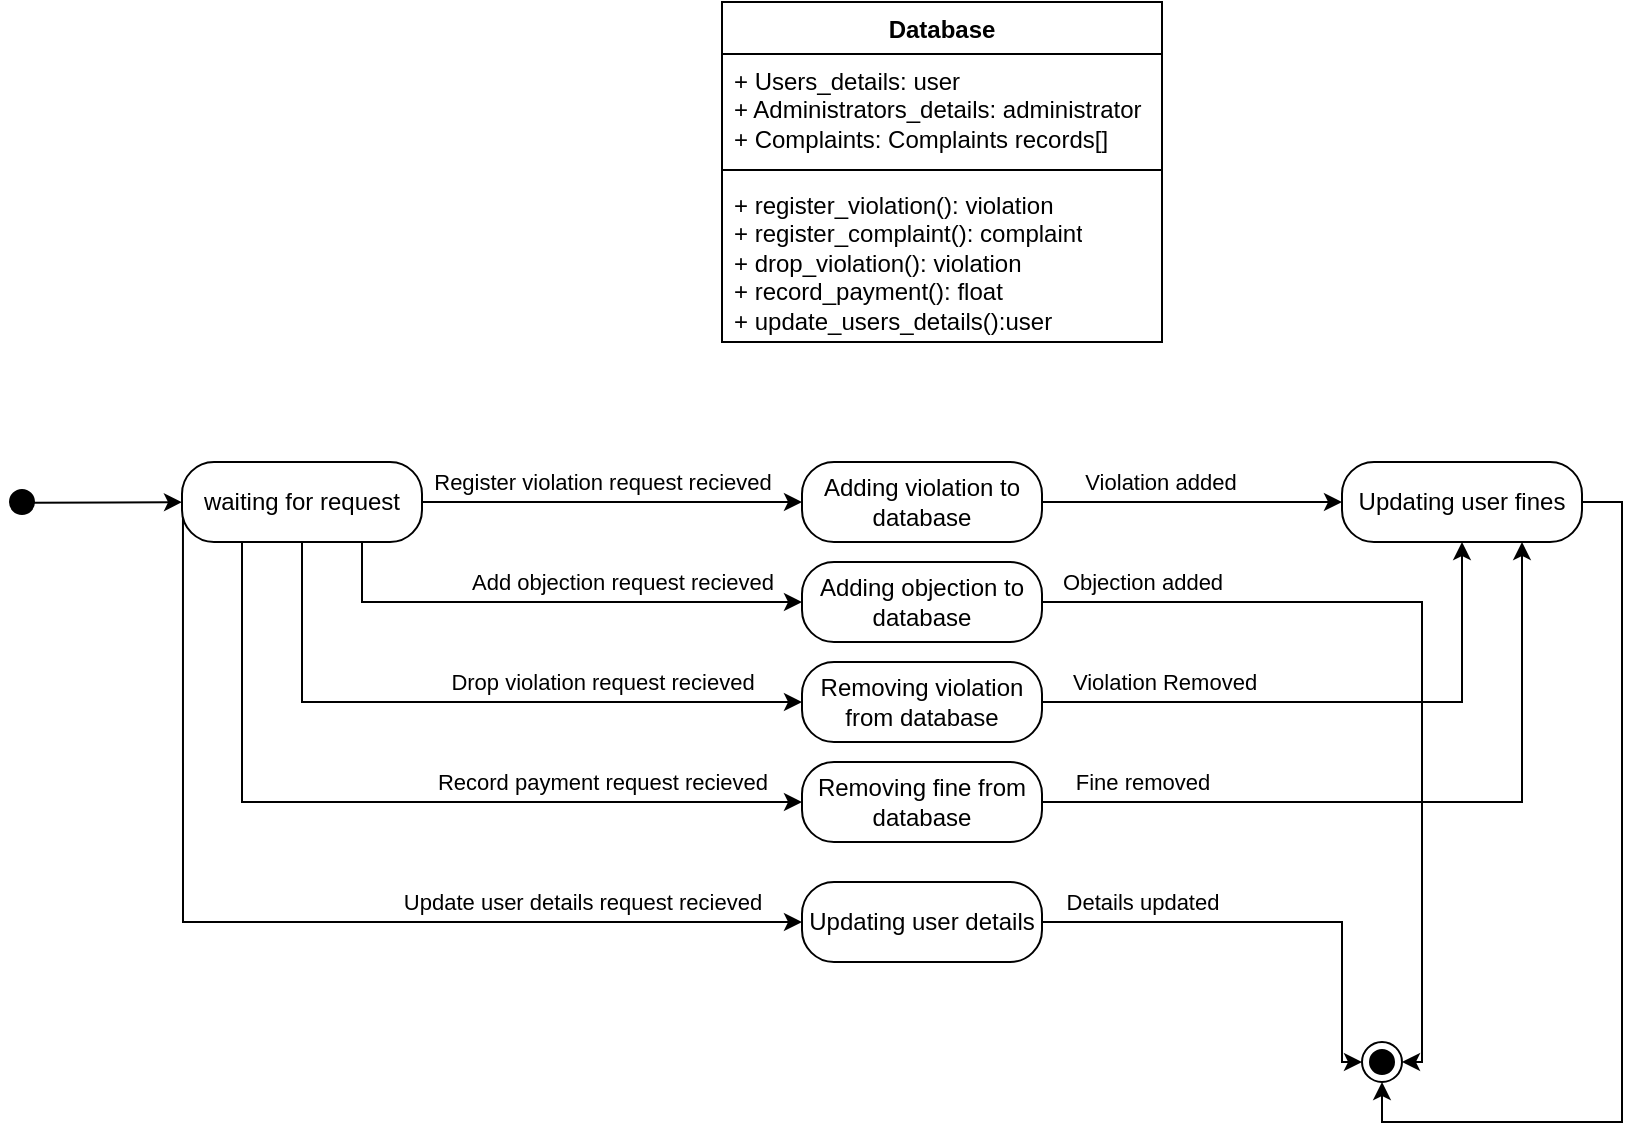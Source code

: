<mxfile version="21.0.10" type="github" pages="3">
  <diagram name="Database" id="58cdce13-f638-feb5-8d6f-7d28b1aa9fa0">
    <mxGraphModel dx="1034" dy="430" grid="1" gridSize="10" guides="1" tooltips="1" connect="1" arrows="1" fold="1" page="1" pageScale="1" pageWidth="1100" pageHeight="850" background="none" math="0" shadow="0">
      <root>
        <mxCell id="0" />
        <mxCell id="1" parent="0" />
        <mxCell id="hBzS5xw4znn8jBmpEb6I-6" style="edgeStyle=orthogonalEdgeStyle;rounded=0;orthogonalLoop=1;jettySize=auto;html=1;exitX=0.717;exitY=0.517;exitDx=0;exitDy=0;exitPerimeter=0;" edge="1" parent="1" source="hBzS5xw4znn8jBmpEb6I-4">
          <mxGeometry relative="1" as="geometry">
            <mxPoint x="200" y="320.08" as="targetPoint" />
          </mxGeometry>
        </mxCell>
        <mxCell id="hBzS5xw4znn8jBmpEb6I-4" value="" style="ellipse;html=1;shape=startState;fillColor=#000000;strokeColor=#000000;" vertex="1" parent="1">
          <mxGeometry x="110" y="310" width="20" height="20" as="geometry" />
        </mxCell>
        <mxCell id="-rD7ycaeeEP-xwN7GD-K-1" value="Database" style="swimlane;fontStyle=1;align=center;verticalAlign=top;childLayout=stackLayout;horizontal=1;startSize=26;horizontalStack=0;resizeParent=1;resizeParentMax=0;resizeLast=0;collapsible=1;marginBottom=0;whiteSpace=wrap;html=1;" vertex="1" parent="1">
          <mxGeometry x="470" y="70" width="220" height="170" as="geometry" />
        </mxCell>
        <mxCell id="-rD7ycaeeEP-xwN7GD-K-2" value="+ Users_details: user&lt;br style=&quot;border-color: var(--border-color);&quot;&gt;+ Administrators_details: administrator&lt;br style=&quot;border-color: var(--border-color);&quot;&gt;+ Complaints: Complaints records[]&amp;nbsp;" style="text;strokeColor=none;fillColor=none;align=left;verticalAlign=top;spacingLeft=4;spacingRight=4;overflow=hidden;rotatable=0;points=[[0,0.5],[1,0.5]];portConstraint=eastwest;whiteSpace=wrap;html=1;" vertex="1" parent="-rD7ycaeeEP-xwN7GD-K-1">
          <mxGeometry y="26" width="220" height="54" as="geometry" />
        </mxCell>
        <mxCell id="-rD7ycaeeEP-xwN7GD-K-3" value="" style="line;strokeWidth=1;fillColor=none;align=left;verticalAlign=middle;spacingTop=-1;spacingLeft=3;spacingRight=3;rotatable=0;labelPosition=right;points=[];portConstraint=eastwest;strokeColor=inherit;" vertex="1" parent="-rD7ycaeeEP-xwN7GD-K-1">
          <mxGeometry y="80" width="220" height="8" as="geometry" />
        </mxCell>
        <mxCell id="-rD7ycaeeEP-xwN7GD-K-4" value="+ register_violation(): violation&lt;br style=&quot;border-color: var(--border-color);&quot;&gt;+ register_complaint(): complaint&lt;br style=&quot;border-color: var(--border-color);&quot;&gt;+ drop_violation(): violation&lt;br style=&quot;border-color: var(--border-color);&quot;&gt;+ record_payment(): float&lt;br style=&quot;border-color: var(--border-color);&quot;&gt;+ update_users_details():user&amp;nbsp;" style="text;strokeColor=none;fillColor=none;align=left;verticalAlign=top;spacingLeft=4;spacingRight=4;overflow=hidden;rotatable=0;points=[[0,0.5],[1,0.5]];portConstraint=eastwest;whiteSpace=wrap;html=1;" vertex="1" parent="-rD7ycaeeEP-xwN7GD-K-1">
          <mxGeometry y="88" width="220" height="82" as="geometry" />
        </mxCell>
        <mxCell id="-rD7ycaeeEP-xwN7GD-K-7" style="edgeStyle=orthogonalEdgeStyle;rounded=0;orthogonalLoop=1;jettySize=auto;html=1;exitX=1;exitY=0.5;exitDx=0;exitDy=0;entryX=0;entryY=0.5;entryDx=0;entryDy=0;" edge="1" parent="1" source="-rD7ycaeeEP-xwN7GD-K-5" target="-rD7ycaeeEP-xwN7GD-K-8">
          <mxGeometry relative="1" as="geometry">
            <mxPoint x="440" y="320" as="targetPoint" />
          </mxGeometry>
        </mxCell>
        <mxCell id="-rD7ycaeeEP-xwN7GD-K-9" value="Register violation request recieved" style="edgeLabel;html=1;align=center;verticalAlign=middle;resizable=0;points=[];" vertex="1" connectable="0" parent="-rD7ycaeeEP-xwN7GD-K-7">
          <mxGeometry x="-0.293" relative="1" as="geometry">
            <mxPoint x="23" y="-10" as="offset" />
          </mxGeometry>
        </mxCell>
        <mxCell id="-rD7ycaeeEP-xwN7GD-K-12" style="edgeStyle=orthogonalEdgeStyle;rounded=0;orthogonalLoop=1;jettySize=auto;html=1;exitX=0.75;exitY=1;exitDx=0;exitDy=0;" edge="1" parent="1" source="-rD7ycaeeEP-xwN7GD-K-5">
          <mxGeometry relative="1" as="geometry">
            <mxPoint x="510" y="370" as="targetPoint" />
            <Array as="points">
              <mxPoint x="290" y="370" />
              <mxPoint x="500" y="370" />
            </Array>
          </mxGeometry>
        </mxCell>
        <mxCell id="-rD7ycaeeEP-xwN7GD-K-14" value="Add objection request recieved" style="edgeLabel;html=1;align=center;verticalAlign=middle;resizable=0;points=[];" vertex="1" connectable="0" parent="-rD7ycaeeEP-xwN7GD-K-12">
          <mxGeometry x="-0.24" y="2" relative="1" as="geometry">
            <mxPoint x="65" y="-8" as="offset" />
          </mxGeometry>
        </mxCell>
        <mxCell id="-rD7ycaeeEP-xwN7GD-K-19" style="edgeStyle=orthogonalEdgeStyle;rounded=0;orthogonalLoop=1;jettySize=auto;html=1;exitX=0.5;exitY=1;exitDx=0;exitDy=0;entryX=0;entryY=0.5;entryDx=0;entryDy=0;" edge="1" parent="1" source="-rD7ycaeeEP-xwN7GD-K-5" target="-rD7ycaeeEP-xwN7GD-K-20">
          <mxGeometry relative="1" as="geometry">
            <mxPoint x="510" y="410" as="targetPoint" />
            <Array as="points">
              <mxPoint x="260" y="420" />
            </Array>
          </mxGeometry>
        </mxCell>
        <mxCell id="-rD7ycaeeEP-xwN7GD-K-21" value="Drop violation request recieved" style="edgeLabel;html=1;align=center;verticalAlign=middle;resizable=0;points=[];" vertex="1" connectable="0" parent="-rD7ycaeeEP-xwN7GD-K-19">
          <mxGeometry x="-0.049" y="2" relative="1" as="geometry">
            <mxPoint x="73" y="-8" as="offset" />
          </mxGeometry>
        </mxCell>
        <mxCell id="-rD7ycaeeEP-xwN7GD-K-22" style="edgeStyle=orthogonalEdgeStyle;rounded=0;orthogonalLoop=1;jettySize=auto;html=1;exitX=0.25;exitY=1;exitDx=0;exitDy=0;" edge="1" parent="1" source="-rD7ycaeeEP-xwN7GD-K-5">
          <mxGeometry relative="1" as="geometry">
            <mxPoint x="510" y="470" as="targetPoint" />
            <Array as="points">
              <mxPoint x="230" y="470" />
              <mxPoint x="510" y="470" />
            </Array>
          </mxGeometry>
        </mxCell>
        <mxCell id="-rD7ycaeeEP-xwN7GD-K-24" value="Record payment request recieved" style="edgeLabel;html=1;align=center;verticalAlign=middle;resizable=0;points=[];" vertex="1" connectable="0" parent="-rD7ycaeeEP-xwN7GD-K-22">
          <mxGeometry x="0.102" relative="1" as="geometry">
            <mxPoint x="84" y="-10" as="offset" />
          </mxGeometry>
        </mxCell>
        <mxCell id="-rD7ycaeeEP-xwN7GD-K-32" style="edgeStyle=orthogonalEdgeStyle;rounded=0;orthogonalLoop=1;jettySize=auto;html=1;exitX=0.004;exitY=0.7;exitDx=0;exitDy=0;exitPerimeter=0;" edge="1" parent="1" source="-rD7ycaeeEP-xwN7GD-K-5">
          <mxGeometry relative="1" as="geometry">
            <mxPoint x="510" y="530" as="targetPoint" />
            <Array as="points">
              <mxPoint x="200" y="530" />
            </Array>
          </mxGeometry>
        </mxCell>
        <mxCell id="-rD7ycaeeEP-xwN7GD-K-34" value="Update user details request recieved" style="edgeLabel;html=1;align=center;verticalAlign=middle;resizable=0;points=[];" vertex="1" connectable="0" parent="-rD7ycaeeEP-xwN7GD-K-32">
          <mxGeometry x="0.703" y="1" relative="1" as="geometry">
            <mxPoint x="-34" y="-9" as="offset" />
          </mxGeometry>
        </mxCell>
        <mxCell id="-rD7ycaeeEP-xwN7GD-K-5" value="waiting for request" style="rounded=1;whiteSpace=wrap;html=1;arcSize=40;fontColor=#000000;fillColor=#FFFFFF;strokeColor=#000000;" vertex="1" parent="1">
          <mxGeometry x="200" y="300" width="120" height="40" as="geometry" />
        </mxCell>
        <mxCell id="-rD7ycaeeEP-xwN7GD-K-10" style="edgeStyle=orthogonalEdgeStyle;rounded=0;orthogonalLoop=1;jettySize=auto;html=1;exitX=1;exitY=0.5;exitDx=0;exitDy=0;entryX=0;entryY=0.5;entryDx=0;entryDy=0;" edge="1" parent="1" source="-rD7ycaeeEP-xwN7GD-K-8" target="-rD7ycaeeEP-xwN7GD-K-11">
          <mxGeometry relative="1" as="geometry">
            <mxPoint x="720" y="320" as="targetPoint" />
          </mxGeometry>
        </mxCell>
        <mxCell id="-rD7ycaeeEP-xwN7GD-K-27" value="Violation added" style="edgeLabel;html=1;align=center;verticalAlign=middle;resizable=0;points=[];" vertex="1" connectable="0" parent="-rD7ycaeeEP-xwN7GD-K-10">
          <mxGeometry x="-0.378" y="-1" relative="1" as="geometry">
            <mxPoint x="12" y="-11" as="offset" />
          </mxGeometry>
        </mxCell>
        <mxCell id="-rD7ycaeeEP-xwN7GD-K-8" value="Adding violation to database" style="rounded=1;whiteSpace=wrap;html=1;arcSize=40;fontColor=#000000;fillColor=#FFFFFF;strokeColor=#000000;" vertex="1" parent="1">
          <mxGeometry x="510" y="300" width="120" height="40" as="geometry" />
        </mxCell>
        <mxCell id="-rD7ycaeeEP-xwN7GD-K-38" style="edgeStyle=orthogonalEdgeStyle;rounded=0;orthogonalLoop=1;jettySize=auto;html=1;exitX=1;exitY=0.5;exitDx=0;exitDy=0;entryX=0.5;entryY=1;entryDx=0;entryDy=0;" edge="1" parent="1" source="-rD7ycaeeEP-xwN7GD-K-11" target="-rD7ycaeeEP-xwN7GD-K-37">
          <mxGeometry relative="1" as="geometry" />
        </mxCell>
        <mxCell id="-rD7ycaeeEP-xwN7GD-K-11" value="Updating user fines" style="rounded=1;whiteSpace=wrap;html=1;arcSize=40;fontColor=#000000;fillColor=#FFFFFF;strokeColor=#000000;" vertex="1" parent="1">
          <mxGeometry x="780" y="300" width="120" height="40" as="geometry" />
        </mxCell>
        <mxCell id="-rD7ycaeeEP-xwN7GD-K-28" style="edgeStyle=orthogonalEdgeStyle;rounded=0;orthogonalLoop=1;jettySize=auto;html=1;exitX=1;exitY=0.5;exitDx=0;exitDy=0;entryX=1;entryY=0.5;entryDx=0;entryDy=0;" edge="1" parent="1" source="-rD7ycaeeEP-xwN7GD-K-13" target="-rD7ycaeeEP-xwN7GD-K-37">
          <mxGeometry relative="1" as="geometry">
            <mxPoint x="820" y="600" as="targetPoint" />
            <Array as="points">
              <mxPoint x="820" y="370" />
              <mxPoint x="820" y="600" />
            </Array>
          </mxGeometry>
        </mxCell>
        <mxCell id="-rD7ycaeeEP-xwN7GD-K-30" value="Objection added" style="edgeLabel;html=1;align=center;verticalAlign=middle;resizable=0;points=[];" vertex="1" connectable="0" parent="-rD7ycaeeEP-xwN7GD-K-28">
          <mxGeometry x="-0.307" y="-2" relative="1" as="geometry">
            <mxPoint x="-99" y="-12" as="offset" />
          </mxGeometry>
        </mxCell>
        <mxCell id="-rD7ycaeeEP-xwN7GD-K-13" value="Adding objection to database" style="rounded=1;whiteSpace=wrap;html=1;arcSize=40;fontColor=#000000;fillColor=#FFFFFF;strokeColor=#000000;" vertex="1" parent="1">
          <mxGeometry x="510" y="350" width="120" height="40" as="geometry" />
        </mxCell>
        <mxCell id="-rD7ycaeeEP-xwN7GD-K-29" style="edgeStyle=orthogonalEdgeStyle;rounded=0;orthogonalLoop=1;jettySize=auto;html=1;exitX=1;exitY=0.5;exitDx=0;exitDy=0;entryX=0.5;entryY=1;entryDx=0;entryDy=0;" edge="1" parent="1" source="-rD7ycaeeEP-xwN7GD-K-20" target="-rD7ycaeeEP-xwN7GD-K-11">
          <mxGeometry relative="1" as="geometry">
            <mxPoint x="730" y="420" as="targetPoint" />
          </mxGeometry>
        </mxCell>
        <mxCell id="-rD7ycaeeEP-xwN7GD-K-31" value="Violation Removed" style="edgeLabel;html=1;align=center;verticalAlign=middle;resizable=0;points=[];" vertex="1" connectable="0" parent="-rD7ycaeeEP-xwN7GD-K-29">
          <mxGeometry x="0.231" relative="1" as="geometry">
            <mxPoint x="-118" y="-10" as="offset" />
          </mxGeometry>
        </mxCell>
        <mxCell id="-rD7ycaeeEP-xwN7GD-K-20" value="Removing violation from database" style="rounded=1;whiteSpace=wrap;html=1;arcSize=40;fontColor=#000000;fillColor=#FFFFFF;strokeColor=#000000;" vertex="1" parent="1">
          <mxGeometry x="510" y="400" width="120" height="40" as="geometry" />
        </mxCell>
        <mxCell id="-rD7ycaeeEP-xwN7GD-K-25" style="edgeStyle=orthogonalEdgeStyle;rounded=0;orthogonalLoop=1;jettySize=auto;html=1;exitX=1;exitY=0.5;exitDx=0;exitDy=0;entryX=0.75;entryY=1;entryDx=0;entryDy=0;" edge="1" parent="1" source="-rD7ycaeeEP-xwN7GD-K-23" target="-rD7ycaeeEP-xwN7GD-K-11">
          <mxGeometry relative="1" as="geometry">
            <mxPoint x="800" y="570" as="targetPoint" />
          </mxGeometry>
        </mxCell>
        <mxCell id="-rD7ycaeeEP-xwN7GD-K-26" value="Fine removed" style="edgeLabel;html=1;align=center;verticalAlign=middle;resizable=0;points=[];" vertex="1" connectable="0" parent="-rD7ycaeeEP-xwN7GD-K-25">
          <mxGeometry x="0.237" relative="1" as="geometry">
            <mxPoint x="-179" y="-10" as="offset" />
          </mxGeometry>
        </mxCell>
        <mxCell id="-rD7ycaeeEP-xwN7GD-K-23" value="Removing fine from database" style="rounded=1;whiteSpace=wrap;html=1;arcSize=40;fontColor=#000000;fillColor=#FFFFFF;strokeColor=#000000;" vertex="1" parent="1">
          <mxGeometry x="510" y="450" width="120" height="40" as="geometry" />
        </mxCell>
        <mxCell id="-rD7ycaeeEP-xwN7GD-K-35" style="edgeStyle=orthogonalEdgeStyle;rounded=0;orthogonalLoop=1;jettySize=auto;html=1;exitX=1;exitY=0.5;exitDx=0;exitDy=0;entryX=0;entryY=0.5;entryDx=0;entryDy=0;" edge="1" parent="1" source="-rD7ycaeeEP-xwN7GD-K-33" target="-rD7ycaeeEP-xwN7GD-K-37">
          <mxGeometry relative="1" as="geometry">
            <mxPoint x="780" y="600" as="targetPoint" />
            <Array as="points">
              <mxPoint x="780" y="530" />
              <mxPoint x="780" y="600" />
            </Array>
          </mxGeometry>
        </mxCell>
        <mxCell id="-rD7ycaeeEP-xwN7GD-K-36" value="Details updated" style="edgeLabel;html=1;align=center;verticalAlign=middle;resizable=0;points=[];" vertex="1" connectable="0" parent="-rD7ycaeeEP-xwN7GD-K-35">
          <mxGeometry x="0.297" y="-2" relative="1" as="geometry">
            <mxPoint x="-99" y="-12" as="offset" />
          </mxGeometry>
        </mxCell>
        <mxCell id="-rD7ycaeeEP-xwN7GD-K-33" value="Updating user details" style="rounded=1;whiteSpace=wrap;html=1;arcSize=40;fontColor=#000000;fillColor=#FFFFFF;strokeColor=#000000;" vertex="1" parent="1">
          <mxGeometry x="510" y="510" width="120" height="40" as="geometry" />
        </mxCell>
        <mxCell id="-rD7ycaeeEP-xwN7GD-K-37" value="" style="ellipse;html=1;shape=endState;fillColor=#000000;strokeColor=#000000;" vertex="1" parent="1">
          <mxGeometry x="790" y="590" width="20" height="20" as="geometry" />
        </mxCell>
      </root>
    </mxGraphModel>
  </diagram>
  <diagram id="33EfKeoURlt6Jojzd4TG" name="Page-2">
    <mxGraphModel dx="1273" dy="3250" grid="1" gridSize="10" guides="1" tooltips="1" connect="1" arrows="1" fold="1" page="1" pageScale="1" pageWidth="850" pageHeight="1100" math="0" shadow="0">
      <root>
        <mxCell id="0" />
        <mxCell id="1" parent="0" />
        <mxCell id="RgVwGF4J4oKTM9GrhmJr-1" value="System Management Unit (SMU)" style="swimlane;whiteSpace=wrap;html=1;" vertex="1" parent="1">
          <mxGeometry x="670" y="-160" width="240" height="170" as="geometry" />
        </mxCell>
        <mxCell id="RgVwGF4J4oKTM9GrhmJr-2" value="Tempo_violations_record&lt;br&gt;Tempo_complaints_record" style="rounded=0;whiteSpace=wrap;html=1;align=left;" vertex="1" parent="RgVwGF4J4oKTM9GrhmJr-1">
          <mxGeometry y="20" width="240" height="30" as="geometry" />
        </mxCell>
        <mxCell id="RgVwGF4J4oKTM9GrhmJr-3" value="register_violation_to_database()&lt;br&gt;drop_violation_from_database()&lt;br&gt;send_complaint_to_administration()&lt;br&gt;get_complaint_status()&lt;br&gt;initialize_drone()&lt;br&gt;run_ML_model()&lt;br&gt;send_images_to_ML_model()" style="rounded=0;whiteSpace=wrap;html=1;align=left;" vertex="1" parent="RgVwGF4J4oKTM9GrhmJr-1">
          <mxGeometry y="50" width="240" height="120" as="geometry" />
        </mxCell>
        <mxCell id="RgVwGF4J4oKTM9GrhmJr-4" value="ML Model" style="swimlane;whiteSpace=wrap;html=1;" vertex="1" parent="1">
          <mxGeometry x="170" y="-121" width="240" height="110" as="geometry" />
        </mxCell>
        <mxCell id="RgVwGF4J4oKTM9GrhmJr-5" value="Images_record&lt;br&gt;Violated_images" style="rounded=0;whiteSpace=wrap;html=1;align=left;" vertex="1" parent="RgVwGF4J4oKTM9GrhmJr-4">
          <mxGeometry y="20" width="240" height="30" as="geometry" />
        </mxCell>
        <mxCell id="RgVwGF4J4oKTM9GrhmJr-6" value="perform_classification()&lt;br&gt;determine_violation_type()&lt;br&gt;return_violations_to_SMU()&lt;br&gt;return_available_parkings_to_SMU()" style="rounded=0;whiteSpace=wrap;html=1;align=left;" vertex="1" parent="RgVwGF4J4oKTM9GrhmJr-4">
          <mxGeometry y="50" width="240" height="60" as="geometry" />
        </mxCell>
        <mxCell id="RgVwGF4J4oKTM9GrhmJr-7" value="" style="endArrow=diamondThin;endFill=0;endSize=24;html=1;rounded=0;entryX=0.5;entryY=0;entryDx=0;entryDy=0;" edge="1" parent="1" target="RgVwGF4J4oKTM9GrhmJr-1">
          <mxGeometry width="160" relative="1" as="geometry">
            <mxPoint x="790" y="-360" as="sourcePoint" />
            <mxPoint x="850" y="-220" as="targetPoint" />
            <Array as="points">
              <mxPoint x="790" y="-200" />
            </Array>
          </mxGeometry>
        </mxCell>
        <mxCell id="RgVwGF4J4oKTM9GrhmJr-8" value="" style="endArrow=diamondThin;endFill=1;endSize=24;html=1;rounded=0;fontSize=13;" edge="1" parent="1" source="RgVwGF4J4oKTM9GrhmJr-4" target="RgVwGF4J4oKTM9GrhmJr-1">
          <mxGeometry width="160" relative="1" as="geometry">
            <mxPoint x="690" y="-90" as="sourcePoint" />
            <mxPoint x="660" y="-70" as="targetPoint" />
            <Array as="points" />
          </mxGeometry>
        </mxCell>
        <mxCell id="RgVwGF4J4oKTM9GrhmJr-9" value="" style="endArrow=diamondThin;endFill=0;endSize=24;html=1;rounded=0;fontSize=13;entryX=1;entryY=0;entryDx=0;entryDy=0;exitX=-0.009;exitY=0.919;exitDx=0;exitDy=0;exitPerimeter=0;" edge="1" parent="1" source="RgVwGF4J4oKTM9GrhmJr-57" target="RgVwGF4J4oKTM9GrhmJr-3">
          <mxGeometry width="160" relative="1" as="geometry">
            <mxPoint x="1050" y="-190" as="sourcePoint" />
            <mxPoint x="850" y="-90" as="targetPoint" />
            <Array as="points">
              <mxPoint x="990" y="-190" />
              <mxPoint x="990" y="-110" />
            </Array>
          </mxGeometry>
        </mxCell>
        <mxCell id="RgVwGF4J4oKTM9GrhmJr-10" value="RFID Detector" style="swimlane;whiteSpace=wrap;html=1;" vertex="1" parent="1">
          <mxGeometry x="1120" y="289" width="240" height="90" as="geometry" />
        </mxCell>
        <mxCell id="RgVwGF4J4oKTM9GrhmJr-11" value="+ RFID_receiver" style="rounded=0;whiteSpace=wrap;html=1;align=left;" vertex="1" parent="RgVwGF4J4oKTM9GrhmJr-10">
          <mxGeometry y="20" width="240" height="30" as="geometry" />
        </mxCell>
        <mxCell id="RgVwGF4J4oKTM9GrhmJr-12" value="+ readRFID(): int" style="rounded=0;whiteSpace=wrap;html=1;align=left;" vertex="1" parent="RgVwGF4J4oKTM9GrhmJr-10">
          <mxGeometry y="50" width="240" height="40" as="geometry" />
        </mxCell>
        <mxCell id="RgVwGF4J4oKTM9GrhmJr-13" value="User_profile" style="swimlane;fontStyle=0;childLayout=stackLayout;horizontal=1;startSize=26;fillColor=none;horizontalStack=0;resizeParent=1;resizeParentMax=0;resizeLast=0;collapsible=1;marginBottom=0;whiteSpace=wrap;html=1;" vertex="1" parent="1">
          <mxGeometry x="1410" y="-430" width="190" height="164" as="geometry" />
        </mxCell>
        <mxCell id="RgVwGF4J4oKTM9GrhmJr-14" value="+ ID: string" style="text;strokeColor=none;fillColor=none;align=left;verticalAlign=top;spacingLeft=4;spacingRight=4;overflow=hidden;rotatable=0;points=[[0,0.5],[1,0.5]];portConstraint=eastwest;whiteSpace=wrap;html=1;" vertex="1" parent="RgVwGF4J4oKTM9GrhmJr-13">
          <mxGeometry y="26" width="190" height="26" as="geometry" />
        </mxCell>
        <mxCell id="RgVwGF4J4oKTM9GrhmJr-15" value="+ Password: string" style="text;strokeColor=none;fillColor=none;align=left;verticalAlign=top;spacingLeft=4;spacingRight=4;overflow=hidden;rotatable=0;points=[[0,0.5],[1,0.5]];portConstraint=eastwest;whiteSpace=wrap;html=1;" vertex="1" parent="RgVwGF4J4oKTM9GrhmJr-13">
          <mxGeometry y="52" width="190" height="26" as="geometry" />
        </mxCell>
        <mxCell id="RgVwGF4J4oKTM9GrhmJr-16" value="+ Is_administration: bool" style="text;strokeColor=none;fillColor=none;align=left;verticalAlign=top;spacingLeft=4;spacingRight=4;overflow=hidden;rotatable=0;points=[[0,0.5],[1,0.5]];portConstraint=eastwest;whiteSpace=wrap;html=1;" vertex="1" parent="RgVwGF4J4oKTM9GrhmJr-13">
          <mxGeometry y="78" width="190" height="26" as="geometry" />
        </mxCell>
        <mxCell id="RgVwGF4J4oKTM9GrhmJr-17" value="+ violations: Violation record" style="text;strokeColor=none;fillColor=none;align=left;verticalAlign=top;spacingLeft=4;spacingRight=4;overflow=hidden;rotatable=0;points=[[0,0.5],[1,0.5]];portConstraint=eastwest;whiteSpace=wrap;html=1;" vertex="1" parent="RgVwGF4J4oKTM9GrhmJr-13">
          <mxGeometry y="104" width="190" height="30" as="geometry" />
        </mxCell>
        <mxCell id="RgVwGF4J4oKTM9GrhmJr-18" value="+ cars: Car_info" style="text;strokeColor=none;fillColor=none;align=left;verticalAlign=top;spacingLeft=4;spacingRight=4;overflow=hidden;rotatable=0;points=[[0,0.5],[1,0.5]];portConstraint=eastwest;whiteSpace=wrap;html=1;" vertex="1" parent="RgVwGF4J4oKTM9GrhmJr-13">
          <mxGeometry y="134" width="190" height="30" as="geometry" />
        </mxCell>
        <mxCell id="RgVwGF4J4oKTM9GrhmJr-19" value="Camera&amp;nbsp;" style="swimlane;fontStyle=1;align=center;verticalAlign=top;childLayout=stackLayout;horizontal=1;startSize=26;horizontalStack=0;resizeParent=1;resizeParentMax=0;resizeLast=0;collapsible=1;marginBottom=0;whiteSpace=wrap;html=1;" vertex="1" parent="1">
          <mxGeometry x="400" y="540" width="160" height="86" as="geometry" />
        </mxCell>
        <mxCell id="RgVwGF4J4oKTM9GrhmJr-20" value="+ camera: &lt;font color=&quot;#ff3333&quot;&gt;// to fix later&amp;nbsp;&lt;/font&gt;" style="text;strokeColor=none;fillColor=none;align=left;verticalAlign=top;spacingLeft=4;spacingRight=4;overflow=hidden;rotatable=0;points=[[0,0.5],[1,0.5]];portConstraint=eastwest;whiteSpace=wrap;html=1;" vertex="1" parent="RgVwGF4J4oKTM9GrhmJr-19">
          <mxGeometry y="26" width="160" height="26" as="geometry" />
        </mxCell>
        <mxCell id="RgVwGF4J4oKTM9GrhmJr-21" value="" style="line;strokeWidth=1;fillColor=none;align=left;verticalAlign=middle;spacingTop=-1;spacingLeft=3;spacingRight=3;rotatable=0;labelPosition=right;points=[];portConstraint=eastwest;strokeColor=inherit;" vertex="1" parent="RgVwGF4J4oKTM9GrhmJr-19">
          <mxGeometry y="52" width="160" height="8" as="geometry" />
        </mxCell>
        <mxCell id="RgVwGF4J4oKTM9GrhmJr-22" value="+ take_picture(): &lt;font color=&quot;#ff3333&quot;&gt;image&lt;/font&gt;" style="text;strokeColor=none;fillColor=none;align=left;verticalAlign=top;spacingLeft=4;spacingRight=4;overflow=hidden;rotatable=0;points=[[0,0.5],[1,0.5]];portConstraint=eastwest;whiteSpace=wrap;html=1;" vertex="1" parent="RgVwGF4J4oKTM9GrhmJr-19">
          <mxGeometry y="60" width="160" height="26" as="geometry" />
        </mxCell>
        <mxCell id="RgVwGF4J4oKTM9GrhmJr-23" value="Drone" style="swimlane;fontStyle=1;align=center;verticalAlign=top;childLayout=stackLayout;horizontal=1;startSize=26;horizontalStack=0;resizeParent=1;resizeParentMax=0;resizeLast=0;collapsible=1;marginBottom=0;whiteSpace=wrap;html=1;" vertex="1" parent="1">
          <mxGeometry x="220" y="258" width="210" height="100" as="geometry" />
        </mxCell>
        <mxCell id="RgVwGF4J4oKTM9GrhmJr-24" value="+ current_location:float []&lt;br&gt;+ battery : Battery" style="text;strokeColor=none;fillColor=none;align=left;verticalAlign=top;spacingLeft=4;spacingRight=4;overflow=hidden;rotatable=0;points=[[0,0.5],[1,0.5]];portConstraint=eastwest;whiteSpace=wrap;html=1;" vertex="1" parent="RgVwGF4J4oKTM9GrhmJr-23">
          <mxGeometry y="26" width="210" height="34" as="geometry" />
        </mxCell>
        <mxCell id="RgVwGF4J4oKTM9GrhmJr-25" value="" style="line;strokeWidth=1;fillColor=none;align=left;verticalAlign=middle;spacingTop=-1;spacingLeft=3;spacingRight=3;rotatable=0;labelPosition=right;points=[];portConstraint=eastwest;strokeColor=inherit;" vertex="1" parent="RgVwGF4J4oKTM9GrhmJr-23">
          <mxGeometry y="60" width="210" height="8" as="geometry" />
        </mxCell>
        <mxCell id="RgVwGF4J4oKTM9GrhmJr-26" value="+ move(float,float,float): void" style="text;strokeColor=none;fillColor=none;align=left;verticalAlign=top;spacingLeft=4;spacingRight=4;overflow=hidden;rotatable=0;points=[[0,0.5],[1,0.5]];portConstraint=eastwest;whiteSpace=wrap;html=1;" vertex="1" parent="RgVwGF4J4oKTM9GrhmJr-23">
          <mxGeometry y="68" width="210" height="32" as="geometry" />
        </mxCell>
        <mxCell id="RgVwGF4J4oKTM9GrhmJr-27" value="Battery&amp;nbsp;" style="swimlane;fontStyle=0;childLayout=stackLayout;horizontal=1;startSize=26;fillColor=none;horizontalStack=0;resizeParent=1;resizeParentMax=0;resizeLast=0;collapsible=1;marginBottom=0;whiteSpace=wrap;html=1;" vertex="1" parent="1">
          <mxGeometry x="890" y="557" width="190" height="78" as="geometry" />
        </mxCell>
        <mxCell id="RgVwGF4J4oKTM9GrhmJr-28" value="+ Full_capacity: int" style="text;strokeColor=none;fillColor=none;align=left;verticalAlign=top;spacingLeft=4;spacingRight=4;overflow=hidden;rotatable=0;points=[[0,0.5],[1,0.5]];portConstraint=eastwest;whiteSpace=wrap;html=1;" vertex="1" parent="RgVwGF4J4oKTM9GrhmJr-27">
          <mxGeometry y="26" width="190" height="26" as="geometry" />
        </mxCell>
        <mxCell id="RgVwGF4J4oKTM9GrhmJr-29" value="+ Current_charge: int" style="text;strokeColor=none;fillColor=none;align=left;verticalAlign=top;spacingLeft=4;spacingRight=4;overflow=hidden;rotatable=0;points=[[0,0.5],[1,0.5]];portConstraint=eastwest;whiteSpace=wrap;html=1;" vertex="1" parent="RgVwGF4J4oKTM9GrhmJr-27">
          <mxGeometry y="52" width="190" height="26" as="geometry" />
        </mxCell>
        <mxCell id="RgVwGF4J4oKTM9GrhmJr-30" value="Parking monitoring system" style="swimlane;fontStyle=1;align=center;verticalAlign=top;childLayout=stackLayout;horizontal=1;startSize=26;horizontalStack=0;resizeParent=1;resizeParentMax=0;resizeLast=0;collapsible=1;marginBottom=0;whiteSpace=wrap;html=1;" vertex="1" parent="1">
          <mxGeometry x="620" y="200" width="340" height="268" as="geometry" />
        </mxCell>
        <mxCell id="RgVwGF4J4oKTM9GrhmJr-31" value="+ current _location : float[]" style="text;strokeColor=none;fillColor=none;align=left;verticalAlign=top;spacingLeft=4;spacingRight=4;overflow=hidden;rotatable=0;points=[[0,0.5],[1,0.5]];portConstraint=eastwest;whiteSpace=wrap;html=1;" vertex="1" parent="RgVwGF4J4oKTM9GrhmJr-30">
          <mxGeometry y="26" width="340" height="26" as="geometry" />
        </mxCell>
        <mxCell id="RgVwGF4J4oKTM9GrhmJr-32" value="+ current _CP : int" style="text;strokeColor=none;fillColor=none;align=left;verticalAlign=top;spacingLeft=4;spacingRight=4;overflow=hidden;rotatable=0;points=[[0,0.5],[1,0.5]];portConstraint=eastwest;whiteSpace=wrap;html=1;" vertex="1" parent="RgVwGF4J4oKTM9GrhmJr-30">
          <mxGeometry y="52" width="340" height="26" as="geometry" />
        </mxCell>
        <mxCell id="RgVwGF4J4oKTM9GrhmJr-33" value="+ last _CP : int" style="text;strokeColor=none;fillColor=none;align=left;verticalAlign=top;spacingLeft=4;spacingRight=4;overflow=hidden;rotatable=0;points=[[0,0.5],[1,0.5]];portConstraint=eastwest;whiteSpace=wrap;html=1;" vertex="1" parent="RgVwGF4J4oKTM9GrhmJr-30">
          <mxGeometry y="78" width="340" height="26" as="geometry" />
        </mxCell>
        <mxCell id="RgVwGF4J4oKTM9GrhmJr-34" value="" style="line;strokeWidth=1;fillColor=none;align=left;verticalAlign=middle;spacingTop=-1;spacingLeft=3;spacingRight=3;rotatable=0;labelPosition=right;points=[];portConstraint=eastwest;strokeColor=inherit;" vertex="1" parent="RgVwGF4J4oKTM9GrhmJr-30">
          <mxGeometry y="104" width="340" height="8" as="geometry" />
        </mxCell>
        <mxCell id="RgVwGF4J4oKTM9GrhmJr-35" value="+ send_pic_to_server() : responses[]" style="text;strokeColor=none;fillColor=none;align=left;verticalAlign=top;spacingLeft=4;spacingRight=4;overflow=hidden;rotatable=0;points=[[0,0.5],[1,0.5]];portConstraint=eastwest;whiteSpace=wrap;html=1;" vertex="1" parent="RgVwGF4J4oKTM9GrhmJr-30">
          <mxGeometry y="112" width="340" height="26" as="geometry" />
        </mxCell>
        <mxCell id="RgVwGF4J4oKTM9GrhmJr-36" value="+ send_pic_to_server() : responses[]" style="text;strokeColor=none;fillColor=none;align=left;verticalAlign=top;spacingLeft=4;spacingRight=4;overflow=hidden;rotatable=0;points=[[0,0.5],[1,0.5]];portConstraint=eastwest;whiteSpace=wrap;html=1;" vertex="1" parent="RgVwGF4J4oKTM9GrhmJr-30">
          <mxGeometry y="138" width="340" height="26" as="geometry" />
        </mxCell>
        <mxCell id="RgVwGF4J4oKTM9GrhmJr-37" value="+ req_to_take_pic() : image" style="text;strokeColor=none;fillColor=none;align=left;verticalAlign=top;spacingLeft=4;spacingRight=4;overflow=hidden;rotatable=0;points=[[0,0.5],[1,0.5]];portConstraint=eastwest;whiteSpace=wrap;html=1;" vertex="1" parent="RgVwGF4J4oKTM9GrhmJr-30">
          <mxGeometry y="164" width="340" height="26" as="geometry" />
        </mxCell>
        <mxCell id="RgVwGF4J4oKTM9GrhmJr-38" value="+ move_to_next_CP(): void" style="text;strokeColor=none;fillColor=none;align=left;verticalAlign=top;spacingLeft=4;spacingRight=4;overflow=hidden;rotatable=0;points=[[0,0.5],[1,0.5]];portConstraint=eastwest;whiteSpace=wrap;html=1;" vertex="1" parent="RgVwGF4J4oKTM9GrhmJr-30">
          <mxGeometry y="190" width="340" height="26" as="geometry" />
        </mxCell>
        <mxCell id="RgVwGF4J4oKTM9GrhmJr-39" value="+ move_to_next_CP(): void" style="text;strokeColor=none;fillColor=none;align=left;verticalAlign=top;spacingLeft=4;spacingRight=4;overflow=hidden;rotatable=0;points=[[0,0.5],[1,0.5]];portConstraint=eastwest;whiteSpace=wrap;html=1;" vertex="1" parent="RgVwGF4J4oKTM9GrhmJr-30">
          <mxGeometry y="216" width="340" height="26" as="geometry" />
        </mxCell>
        <mxCell id="RgVwGF4J4oKTM9GrhmJr-40" value="+ Get_car_ID(int): int" style="text;strokeColor=none;fillColor=none;align=left;verticalAlign=top;spacingLeft=4;spacingRight=4;overflow=hidden;rotatable=0;points=[[0,0.5],[1,0.5]];portConstraint=eastwest;whiteSpace=wrap;html=1;" vertex="1" parent="RgVwGF4J4oKTM9GrhmJr-30">
          <mxGeometry y="242" width="340" height="26" as="geometry" />
        </mxCell>
        <mxCell id="RgVwGF4J4oKTM9GrhmJr-41" value="" style="endArrow=diamondThin;endFill=1;endSize=24;html=1;rounded=0;" edge="1" parent="1" source="RgVwGF4J4oKTM9GrhmJr-23">
          <mxGeometry width="160" relative="1" as="geometry">
            <mxPoint x="460" y="307.47" as="sourcePoint" />
            <mxPoint x="620" y="307.47" as="targetPoint" />
          </mxGeometry>
        </mxCell>
        <mxCell id="RgVwGF4J4oKTM9GrhmJr-42" value="" style="endArrow=diamondThin;endFill=1;endSize=24;html=1;rounded=0;entryX=0.25;entryY=1;entryDx=0;entryDy=0;" edge="1" parent="1" source="RgVwGF4J4oKTM9GrhmJr-19" target="RgVwGF4J4oKTM9GrhmJr-30">
          <mxGeometry width="160" relative="1" as="geometry">
            <mxPoint x="600" y="710.47" as="sourcePoint" />
            <mxPoint x="740" y="450" as="targetPoint" />
            <Array as="points">
              <mxPoint x="705" y="580" />
              <mxPoint x="705" y="480" />
            </Array>
          </mxGeometry>
        </mxCell>
        <mxCell id="RgVwGF4J4oKTM9GrhmJr-43" value="" style="endArrow=diamondThin;endFill=1;endSize=24;html=1;rounded=0;exitX=0;exitY=0.5;exitDx=0;exitDy=0;" edge="1" parent="1" source="RgVwGF4J4oKTM9GrhmJr-28" target="RgVwGF4J4oKTM9GrhmJr-30">
          <mxGeometry width="160" relative="1" as="geometry">
            <mxPoint x="760" y="640" as="sourcePoint" />
            <mxPoint x="760" y="390" as="targetPoint" />
            <Array as="points">
              <mxPoint x="790" y="596" />
            </Array>
          </mxGeometry>
        </mxCell>
        <mxCell id="RgVwGF4J4oKTM9GrhmJr-44" value="" style="endArrow=diamondThin;endFill=0;endSize=24;html=1;rounded=0;exitX=0.5;exitY=0;exitDx=0;exitDy=0;entryX=0.5;entryY=1;entryDx=0;entryDy=0;" edge="1" parent="1" source="RgVwGF4J4oKTM9GrhmJr-30" target="RgVwGF4J4oKTM9GrhmJr-1">
          <mxGeometry width="160" relative="1" as="geometry">
            <mxPoint x="690" y="40" as="sourcePoint" />
            <mxPoint x="850" y="40" as="targetPoint" />
          </mxGeometry>
        </mxCell>
        <mxCell id="RgVwGF4J4oKTM9GrhmJr-45" value="Car_info" style="swimlane;fontStyle=0;childLayout=stackLayout;horizontal=1;startSize=26;fillColor=none;horizontalStack=0;resizeParent=1;resizeParentMax=0;resizeLast=0;collapsible=1;marginBottom=0;whiteSpace=wrap;html=1;" vertex="1" parent="1">
          <mxGeometry x="1410" y="-170" width="190" height="108" as="geometry" />
        </mxCell>
        <mxCell id="RgVwGF4J4oKTM9GrhmJr-46" value="+ plate#: string" style="text;strokeColor=none;fillColor=none;align=left;verticalAlign=top;spacingLeft=4;spacingRight=4;overflow=hidden;rotatable=0;points=[[0,0.5],[1,0.5]];portConstraint=eastwest;whiteSpace=wrap;html=1;" vertex="1" parent="RgVwGF4J4oKTM9GrhmJr-45">
          <mxGeometry y="26" width="190" height="26" as="geometry" />
        </mxCell>
        <mxCell id="RgVwGF4J4oKTM9GrhmJr-47" value="+ car_liscence: string" style="text;strokeColor=none;fillColor=none;align=left;verticalAlign=top;spacingLeft=4;spacingRight=4;overflow=hidden;rotatable=0;points=[[0,0.5],[1,0.5]];portConstraint=eastwest;whiteSpace=wrap;html=1;" vertex="1" parent="RgVwGF4J4oKTM9GrhmJr-45">
          <mxGeometry y="52" width="190" height="26" as="geometry" />
        </mxCell>
        <mxCell id="RgVwGF4J4oKTM9GrhmJr-48" value="+ violations: Violation record" style="text;strokeColor=none;fillColor=none;align=left;verticalAlign=top;spacingLeft=4;spacingRight=4;overflow=hidden;rotatable=0;points=[[0,0.5],[1,0.5]];portConstraint=eastwest;whiteSpace=wrap;html=1;" vertex="1" parent="RgVwGF4J4oKTM9GrhmJr-45">
          <mxGeometry y="78" width="190" height="30" as="geometry" />
        </mxCell>
        <mxCell id="RgVwGF4J4oKTM9GrhmJr-49" value="" style="endArrow=diamondThin;endFill=0;endSize=24;html=1;rounded=0;exitX=0;exitY=0.5;exitDx=0;exitDy=0;entryX=1;entryY=0.939;entryDx=0;entryDy=0;entryPerimeter=0;" edge="1" parent="1" source="RgVwGF4J4oKTM9GrhmJr-16" target="RgVwGF4J4oKTM9GrhmJr-57">
          <mxGeometry width="160" relative="1" as="geometry">
            <mxPoint x="1130" y="-266" as="sourcePoint" />
            <mxPoint x="1330" y="-190" as="targetPoint" />
            <Array as="points">
              <mxPoint x="1360" y="-339" />
              <mxPoint x="1360" y="-190" />
            </Array>
          </mxGeometry>
        </mxCell>
        <mxCell id="RgVwGF4J4oKTM9GrhmJr-50" value="" style="endArrow=diamondThin;endFill=0;endSize=24;html=1;rounded=0;exitX=0.5;exitY=0;exitDx=0;exitDy=0;" edge="1" parent="1" source="RgVwGF4J4oKTM9GrhmJr-45" target="RgVwGF4J4oKTM9GrhmJr-13">
          <mxGeometry width="160" relative="1" as="geometry">
            <mxPoint x="1370" y="-190" as="sourcePoint" />
            <mxPoint x="1505" y="-270" as="targetPoint" />
          </mxGeometry>
        </mxCell>
        <mxCell id="RgVwGF4J4oKTM9GrhmJr-51" value="" style="endArrow=diamondThin;endFill=1;endSize=24;html=1;rounded=0;" edge="1" parent="1" source="RgVwGF4J4oKTM9GrhmJr-10" target="RgVwGF4J4oKTM9GrhmJr-30">
          <mxGeometry width="160" relative="1" as="geometry">
            <mxPoint x="1120" y="296.146" as="sourcePoint" />
            <mxPoint x="960" y="293.86" as="targetPoint" />
          </mxGeometry>
        </mxCell>
        <mxCell id="RgVwGF4J4oKTM9GrhmJr-52" value="Violation record" style="swimlane;fontStyle=1;align=center;verticalAlign=top;childLayout=stackLayout;horizontal=1;startSize=26;horizontalStack=0;resizeParent=1;resizeParentMax=0;resizeLast=0;collapsible=1;marginBottom=0;whiteSpace=wrap;html=1;" vertex="1" parent="1">
          <mxGeometry x="1400" y="-690" width="210" height="170" as="geometry" />
        </mxCell>
        <mxCell id="RgVwGF4J4oKTM9GrhmJr-53" value="+ User_ID: string&lt;br style=&quot;border-color: var(--border-color);&quot;&gt;+ Timestamp: time&lt;br style=&quot;border-color: var(--border-color);&quot;&gt;+ Violation_Type: int&lt;br style=&quot;border-color: var(--border-color);&quot;&gt;+ Associated image: image&amp;nbsp;&lt;br style=&quot;border-color: var(--border-color);&quot;&gt;+ is_Paid: bool&lt;br style=&quot;border-color: var(--border-color);&quot;&gt;- Fines: int&lt;br&gt;" style="text;strokeColor=none;fillColor=none;align=left;verticalAlign=top;spacingLeft=4;spacingRight=4;overflow=hidden;rotatable=0;points=[[0,0.5],[1,0.5]];portConstraint=eastwest;whiteSpace=wrap;html=1;" vertex="1" parent="RgVwGF4J4oKTM9GrhmJr-52">
          <mxGeometry y="26" width="210" height="94" as="geometry" />
        </mxCell>
        <mxCell id="RgVwGF4J4oKTM9GrhmJr-54" value="" style="line;strokeWidth=1;fillColor=none;align=left;verticalAlign=middle;spacingTop=-1;spacingLeft=3;spacingRight=3;rotatable=0;labelPosition=right;points=[];portConstraint=eastwest;strokeColor=inherit;" vertex="1" parent="RgVwGF4J4oKTM9GrhmJr-52">
          <mxGeometry y="120" width="210" height="8" as="geometry" />
        </mxCell>
        <mxCell id="RgVwGF4J4oKTM9GrhmJr-55" value="+ mark_as_paid(): bool&lt;br&gt;+ get_fines(): int&lt;br&gt;" style="text;strokeColor=none;fillColor=none;align=left;verticalAlign=top;spacingLeft=4;spacingRight=4;overflow=hidden;rotatable=0;points=[[0,0.5],[1,0.5]];portConstraint=eastwest;whiteSpace=wrap;html=1;" vertex="1" parent="RgVwGF4J4oKTM9GrhmJr-52">
          <mxGeometry y="128" width="210" height="42" as="geometry" />
        </mxCell>
        <mxCell id="RgVwGF4J4oKTM9GrhmJr-56" value="Database" style="swimlane;fontStyle=1;align=center;verticalAlign=top;childLayout=stackLayout;horizontal=1;startSize=26;horizontalStack=0;resizeParent=1;resizeParentMax=0;resizeLast=0;collapsible=1;marginBottom=0;whiteSpace=wrap;html=1;" vertex="1" parent="1">
          <mxGeometry x="1080" y="-266" width="220" height="170" as="geometry" />
        </mxCell>
        <mxCell id="RgVwGF4J4oKTM9GrhmJr-57" value="+ Users_details: user&lt;br style=&quot;border-color: var(--border-color);&quot;&gt;+ Administrators_details: administrator&lt;br style=&quot;border-color: var(--border-color);&quot;&gt;+ Complaints: Complaints records[]&amp;nbsp;" style="text;strokeColor=none;fillColor=none;align=left;verticalAlign=top;spacingLeft=4;spacingRight=4;overflow=hidden;rotatable=0;points=[[0,0.5],[1,0.5]];portConstraint=eastwest;whiteSpace=wrap;html=1;" vertex="1" parent="RgVwGF4J4oKTM9GrhmJr-56">
          <mxGeometry y="26" width="220" height="54" as="geometry" />
        </mxCell>
        <mxCell id="RgVwGF4J4oKTM9GrhmJr-58" value="" style="line;strokeWidth=1;fillColor=none;align=left;verticalAlign=middle;spacingTop=-1;spacingLeft=3;spacingRight=3;rotatable=0;labelPosition=right;points=[];portConstraint=eastwest;strokeColor=inherit;" vertex="1" parent="RgVwGF4J4oKTM9GrhmJr-56">
          <mxGeometry y="80" width="220" height="8" as="geometry" />
        </mxCell>
        <mxCell id="RgVwGF4J4oKTM9GrhmJr-59" value="+ register_violation(): violation&lt;br style=&quot;border-color: var(--border-color);&quot;&gt;+ register_complaint(): complaint&lt;br style=&quot;border-color: var(--border-color);&quot;&gt;+ drop_violation(): violation&lt;br style=&quot;border-color: var(--border-color);&quot;&gt;+ record_payment(): float&lt;br style=&quot;border-color: var(--border-color);&quot;&gt;+ update_users_details():user&amp;nbsp;" style="text;strokeColor=none;fillColor=none;align=left;verticalAlign=top;spacingLeft=4;spacingRight=4;overflow=hidden;rotatable=0;points=[[0,0.5],[1,0.5]];portConstraint=eastwest;whiteSpace=wrap;html=1;" vertex="1" parent="RgVwGF4J4oKTM9GrhmJr-56">
          <mxGeometry y="88" width="220" height="82" as="geometry" />
        </mxCell>
        <mxCell id="RgVwGF4J4oKTM9GrhmJr-60" value="Complaints Records" style="swimlane;fontStyle=1;align=center;verticalAlign=top;childLayout=stackLayout;horizontal=1;startSize=26;horizontalStack=0;resizeParent=1;resizeParentMax=0;resizeLast=0;collapsible=1;marginBottom=0;whiteSpace=wrap;html=1;" vertex="1" parent="1">
          <mxGeometry x="1390" width="220" height="140" as="geometry" />
        </mxCell>
        <mxCell id="RgVwGF4J4oKTM9GrhmJr-61" value="+ Complaint_ID: string&lt;br style=&quot;border-color: var(--border-color);&quot;&gt;+ Complaint_time: time&lt;br style=&quot;border-color: var(--border-color);&quot;&gt;+ Complaint_text: string&lt;br&gt;+ Violation#: int&amp;nbsp;" style="text;strokeColor=none;fillColor=none;align=left;verticalAlign=top;spacingLeft=4;spacingRight=4;overflow=hidden;rotatable=0;points=[[0,0.5],[1,0.5]];portConstraint=eastwest;whiteSpace=wrap;html=1;" vertex="1" parent="RgVwGF4J4oKTM9GrhmJr-60">
          <mxGeometry y="26" width="220" height="64" as="geometry" />
        </mxCell>
        <mxCell id="RgVwGF4J4oKTM9GrhmJr-62" value="" style="line;strokeWidth=1;fillColor=none;align=left;verticalAlign=middle;spacingTop=-1;spacingLeft=3;spacingRight=3;rotatable=0;labelPosition=right;points=[];portConstraint=eastwest;strokeColor=inherit;" vertex="1" parent="RgVwGF4J4oKTM9GrhmJr-60">
          <mxGeometry y="90" width="220" height="8" as="geometry" />
        </mxCell>
        <mxCell id="RgVwGF4J4oKTM9GrhmJr-63" value="+ register_complaint(): string&lt;br style=&quot;border-color: var(--border-color);&quot;&gt;+ drop_violation(int): void&amp;nbsp;&lt;br style=&quot;border-color: var(--border-color);&quot;&gt;" style="text;strokeColor=none;fillColor=none;align=left;verticalAlign=top;spacingLeft=4;spacingRight=4;overflow=hidden;rotatable=0;points=[[0,0.5],[1,0.5]];portConstraint=eastwest;whiteSpace=wrap;html=1;" vertex="1" parent="RgVwGF4J4oKTM9GrhmJr-60">
          <mxGeometry y="98" width="220" height="42" as="geometry" />
        </mxCell>
        <mxCell id="RgVwGF4J4oKTM9GrhmJr-64" value="" style="endArrow=diamondThin;endFill=0;endSize=24;html=1;rounded=0;exitX=0;exitY=0.5;exitDx=0;exitDy=0;entryX=0.999;entryY=0.465;entryDx=0;entryDy=0;entryPerimeter=0;" edge="1" parent="1" source="RgVwGF4J4oKTM9GrhmJr-60" target="RgVwGF4J4oKTM9GrhmJr-59">
          <mxGeometry width="160" relative="1" as="geometry">
            <mxPoint x="1385" y="-150" as="sourcePoint" />
            <mxPoint x="1310" y="-150" as="targetPoint" />
            <Array as="points">
              <mxPoint x="1360" y="70" />
              <mxPoint x="1360" y="-140" />
            </Array>
          </mxGeometry>
        </mxCell>
        <mxCell id="RgVwGF4J4oKTM9GrhmJr-65" value="" style="endArrow=diamondThin;endFill=0;endSize=24;html=1;rounded=0;exitX=0.612;exitY=1.116;exitDx=0;exitDy=0;exitPerimeter=0;" edge="1" parent="1" source="RgVwGF4J4oKTM9GrhmJr-81" target="RgVwGF4J4oKTM9GrhmJr-72">
          <mxGeometry width="160" relative="1" as="geometry">
            <mxPoint x="350" y="-680" as="sourcePoint" />
            <mxPoint x="760" y="-540" as="targetPoint" />
            <Array as="points" />
          </mxGeometry>
        </mxCell>
        <mxCell id="RgVwGF4J4oKTM9GrhmJr-66" value="login page" style="swimlane;fontStyle=1;align=center;verticalAlign=top;childLayout=stackLayout;horizontal=1;startSize=26;horizontalStack=0;resizeParent=1;resizeParentMax=0;resizeLast=0;collapsible=1;marginBottom=0;whiteSpace=wrap;html=1;" vertex="1" parent="1">
          <mxGeometry x="488" y="-990" width="182" height="138" as="geometry" />
        </mxCell>
        <mxCell id="RgVwGF4J4oKTM9GrhmJr-67" value="+ Entered_ID : string&lt;br&gt;&amp;nbsp;" style="text;strokeColor=none;fillColor=none;align=left;verticalAlign=top;spacingLeft=4;spacingRight=4;overflow=hidden;rotatable=0;points=[[0,0.5],[1,0.5]];portConstraint=eastwest;whiteSpace=wrap;html=1;" vertex="1" parent="RgVwGF4J4oKTM9GrhmJr-66">
          <mxGeometry y="26" width="182" height="26" as="geometry" />
        </mxCell>
        <mxCell id="RgVwGF4J4oKTM9GrhmJr-68" value="+ Entered_pass : string&lt;br&gt;&amp;nbsp;" style="text;strokeColor=none;fillColor=none;align=left;verticalAlign=top;spacingLeft=4;spacingRight=4;overflow=hidden;rotatable=0;points=[[0,0.5],[1,0.5]];portConstraint=eastwest;whiteSpace=wrap;html=1;" vertex="1" parent="RgVwGF4J4oKTM9GrhmJr-66">
          <mxGeometry y="52" width="182" height="26" as="geometry" />
        </mxCell>
        <mxCell id="RgVwGF4J4oKTM9GrhmJr-69" value="" style="line;strokeWidth=1;fillColor=none;align=left;verticalAlign=middle;spacingTop=-1;spacingLeft=3;spacingRight=3;rotatable=0;labelPosition=right;points=[];portConstraint=eastwest;strokeColor=inherit;" vertex="1" parent="RgVwGF4J4oKTM9GrhmJr-66">
          <mxGeometry y="78" width="182" height="8" as="geometry" />
        </mxCell>
        <mxCell id="RgVwGF4J4oKTM9GrhmJr-70" value="+ login(string, string): user_info" style="text;strokeColor=none;fillColor=none;align=left;verticalAlign=top;spacingLeft=4;spacingRight=4;overflow=hidden;rotatable=0;points=[[0,0.5],[1,0.5]];portConstraint=eastwest;whiteSpace=wrap;html=1;" vertex="1" parent="RgVwGF4J4oKTM9GrhmJr-66">
          <mxGeometry y="86" width="182" height="26" as="geometry" />
        </mxCell>
        <mxCell id="RgVwGF4J4oKTM9GrhmJr-71" value="+ show_Dialog(string): void" style="text;strokeColor=none;fillColor=none;align=left;verticalAlign=top;spacingLeft=4;spacingRight=4;overflow=hidden;rotatable=0;points=[[0,0.5],[1,0.5]];portConstraint=eastwest;whiteSpace=wrap;html=1;" vertex="1" parent="RgVwGF4J4oKTM9GrhmJr-66">
          <mxGeometry y="112" width="182" height="26" as="geometry" />
        </mxCell>
        <mxCell id="RgVwGF4J4oKTM9GrhmJr-72" value="User Interface" style="swimlane;fontStyle=1;align=center;verticalAlign=top;childLayout=stackLayout;horizontal=1;startSize=26;horizontalStack=0;resizeParent=1;resizeParentMax=0;resizeLast=0;collapsible=1;marginBottom=0;whiteSpace=wrap;html=1;" vertex="1" parent="1">
          <mxGeometry x="655" y="-500" width="270" height="138" as="geometry" />
        </mxCell>
        <mxCell id="RgVwGF4J4oKTM9GrhmJr-73" value="+ Current_page: Page" style="text;strokeColor=none;fillColor=none;align=left;verticalAlign=top;spacingLeft=4;spacingRight=4;overflow=hidden;rotatable=0;points=[[0,0.5],[1,0.5]];portConstraint=eastwest;whiteSpace=wrap;html=1;" vertex="1" parent="RgVwGF4J4oKTM9GrhmJr-72">
          <mxGeometry y="26" width="270" height="26" as="geometry" />
        </mxCell>
        <mxCell id="RgVwGF4J4oKTM9GrhmJr-74" value="+ current_user: user_info" style="text;strokeColor=none;fillColor=none;align=left;verticalAlign=top;spacingLeft=4;spacingRight=4;overflow=hidden;rotatable=0;points=[[0,0.5],[1,0.5]];portConstraint=eastwest;whiteSpace=wrap;html=1;" vertex="1" parent="RgVwGF4J4oKTM9GrhmJr-72">
          <mxGeometry y="52" width="270" height="26" as="geometry" />
        </mxCell>
        <mxCell id="RgVwGF4J4oKTM9GrhmJr-75" value="" style="line;strokeWidth=1;fillColor=none;align=left;verticalAlign=middle;spacingTop=-1;spacingLeft=3;spacingRight=3;rotatable=0;labelPosition=right;points=[];portConstraint=eastwest;strokeColor=inherit;" vertex="1" parent="RgVwGF4J4oKTM9GrhmJr-72">
          <mxGeometry y="78" width="270" height="8" as="geometry" />
        </mxCell>
        <mxCell id="RgVwGF4J4oKTM9GrhmJr-76" value="+ verify_login_info(string,string) : user_info" style="text;strokeColor=none;fillColor=none;align=left;verticalAlign=top;spacingLeft=4;spacingRight=4;overflow=hidden;rotatable=0;points=[[0,0.5],[1,0.5]];portConstraint=eastwest;whiteSpace=wrap;html=1;" vertex="1" parent="RgVwGF4J4oKTM9GrhmJr-72">
          <mxGeometry y="86" width="270" height="26" as="geometry" />
        </mxCell>
        <mxCell id="RgVwGF4J4oKTM9GrhmJr-77" value="+ verify_login_info(string,string) : user_info" style="text;strokeColor=none;fillColor=none;align=left;verticalAlign=top;spacingLeft=4;spacingRight=4;overflow=hidden;rotatable=0;points=[[0,0.5],[1,0.5]];portConstraint=eastwest;whiteSpace=wrap;html=1;" vertex="1" parent="RgVwGF4J4oKTM9GrhmJr-72">
          <mxGeometry y="112" width="270" height="26" as="geometry" />
        </mxCell>
        <mxCell id="RgVwGF4J4oKTM9GrhmJr-78" value="Page" style="swimlane;fontStyle=1;align=center;verticalAlign=top;childLayout=stackLayout;horizontal=1;startSize=26;horizontalStack=0;resizeParent=1;resizeParentMax=0;resizeLast=0;collapsible=1;marginBottom=0;whiteSpace=wrap;html=1;" vertex="1" parent="1">
          <mxGeometry x="690" y="-740" width="160" height="86" as="geometry" />
        </mxCell>
        <mxCell id="RgVwGF4J4oKTM9GrhmJr-79" value="+ current_user: user_info" style="text;strokeColor=none;fillColor=none;align=left;verticalAlign=top;spacingLeft=4;spacingRight=4;overflow=hidden;rotatable=0;points=[[0,0.5],[1,0.5]];portConstraint=eastwest;whiteSpace=wrap;html=1;fontColor=#FF0D25;" vertex="1" parent="RgVwGF4J4oKTM9GrhmJr-78">
          <mxGeometry y="26" width="160" height="26" as="geometry" />
        </mxCell>
        <mxCell id="RgVwGF4J4oKTM9GrhmJr-80" value="" style="line;strokeWidth=1;fillColor=none;align=left;verticalAlign=middle;spacingTop=-1;spacingLeft=3;spacingRight=3;rotatable=0;labelPosition=right;points=[];portConstraint=eastwest;strokeColor=inherit;" vertex="1" parent="RgVwGF4J4oKTM9GrhmJr-78">
          <mxGeometry y="52" width="160" height="8" as="geometry" />
        </mxCell>
        <mxCell id="RgVwGF4J4oKTM9GrhmJr-81" value="+ show_Dialog(string) : void" style="text;strokeColor=none;fillColor=none;align=left;verticalAlign=top;spacingLeft=4;spacingRight=4;overflow=hidden;rotatable=0;points=[[0,0.5],[1,0.5]];portConstraint=eastwest;whiteSpace=wrap;html=1;" vertex="1" parent="RgVwGF4J4oKTM9GrhmJr-78">
          <mxGeometry y="60" width="160" height="26" as="geometry" />
        </mxCell>
        <mxCell id="RgVwGF4J4oKTM9GrhmJr-82" value="" style="endArrow=block;endFill=0;endSize=12;html=1;rounded=0;" edge="1" parent="1" source="RgVwGF4J4oKTM9GrhmJr-66" target="RgVwGF4J4oKTM9GrhmJr-78">
          <mxGeometry width="160" relative="1" as="geometry">
            <mxPoint x="520" y="-683" as="sourcePoint" />
            <mxPoint x="620" y="-673" as="targetPoint" />
          </mxGeometry>
        </mxCell>
        <mxCell id="RgVwGF4J4oKTM9GrhmJr-83" value="History page" style="swimlane;fontStyle=1;align=center;verticalAlign=top;childLayout=stackLayout;horizontal=1;startSize=26;horizontalStack=0;resizeParent=1;resizeParentMax=0;resizeLast=0;collapsible=1;marginBottom=0;whiteSpace=wrap;html=1;" vertex="1" parent="1">
          <mxGeometry x="262" y="-760" width="188" height="86" as="geometry" />
        </mxCell>
        <mxCell id="RgVwGF4J4oKTM9GrhmJr-84" value="+ records :&amp;nbsp;Violation record[]&lt;br&gt;&amp;nbsp;" style="text;strokeColor=none;fillColor=none;align=left;verticalAlign=top;spacingLeft=4;spacingRight=4;overflow=hidden;rotatable=0;points=[[0,0.5],[1,0.5]];portConstraint=eastwest;whiteSpace=wrap;html=1;" vertex="1" parent="RgVwGF4J4oKTM9GrhmJr-83">
          <mxGeometry y="26" width="188" height="26" as="geometry" />
        </mxCell>
        <mxCell id="RgVwGF4J4oKTM9GrhmJr-85" value="" style="line;strokeWidth=1;fillColor=none;align=left;verticalAlign=middle;spacingTop=-1;spacingLeft=3;spacingRight=3;rotatable=0;labelPosition=right;points=[];portConstraint=eastwest;strokeColor=inherit;" vertex="1" parent="RgVwGF4J4oKTM9GrhmJr-83">
          <mxGeometry y="52" width="188" height="8" as="geometry" />
        </mxCell>
        <mxCell id="RgVwGF4J4oKTM9GrhmJr-86" value="+ open_record_Details(int): void" style="text;strokeColor=none;fillColor=none;align=left;verticalAlign=top;spacingLeft=4;spacingRight=4;overflow=hidden;rotatable=0;points=[[0,0.5],[1,0.5]];portConstraint=eastwest;whiteSpace=wrap;html=1;" vertex="1" parent="RgVwGF4J4oKTM9GrhmJr-83">
          <mxGeometry y="60" width="188" height="26" as="geometry" />
        </mxCell>
        <mxCell id="RgVwGF4J4oKTM9GrhmJr-87" value="Record info page" style="swimlane;fontStyle=1;align=center;verticalAlign=top;childLayout=stackLayout;horizontal=1;startSize=26;horizontalStack=0;resizeParent=1;resizeParentMax=0;resizeLast=0;collapsible=1;marginBottom=0;whiteSpace=wrap;html=1;" vertex="1" parent="1">
          <mxGeometry x="262" y="-636" width="160" height="86" as="geometry" />
        </mxCell>
        <mxCell id="RgVwGF4J4oKTM9GrhmJr-88" value="+ record : Violation record" style="text;strokeColor=none;fillColor=none;align=left;verticalAlign=top;spacingLeft=4;spacingRight=4;overflow=hidden;rotatable=0;points=[[0,0.5],[1,0.5]];portConstraint=eastwest;whiteSpace=wrap;html=1;" vertex="1" parent="RgVwGF4J4oKTM9GrhmJr-87">
          <mxGeometry y="26" width="160" height="26" as="geometry" />
        </mxCell>
        <mxCell id="RgVwGF4J4oKTM9GrhmJr-89" value="" style="line;strokeWidth=1;fillColor=none;align=left;verticalAlign=middle;spacingTop=-1;spacingLeft=3;spacingRight=3;rotatable=0;labelPosition=right;points=[];portConstraint=eastwest;strokeColor=inherit;" vertex="1" parent="RgVwGF4J4oKTM9GrhmJr-87">
          <mxGeometry y="52" width="160" height="8" as="geometry" />
        </mxCell>
        <mxCell id="RgVwGF4J4oKTM9GrhmJr-90" value="+ complain(int, string): void" style="text;strokeColor=none;fillColor=none;align=left;verticalAlign=top;spacingLeft=4;spacingRight=4;overflow=hidden;rotatable=0;points=[[0,0.5],[1,0.5]];portConstraint=eastwest;whiteSpace=wrap;html=1;" vertex="1" parent="RgVwGF4J4oKTM9GrhmJr-87">
          <mxGeometry y="60" width="160" height="26" as="geometry" />
        </mxCell>
        <mxCell id="RgVwGF4J4oKTM9GrhmJr-91" value="" style="endArrow=block;endFill=0;endSize=12;html=1;rounded=0;" edge="1" parent="1" source="RgVwGF4J4oKTM9GrhmJr-83" target="RgVwGF4J4oKTM9GrhmJr-78">
          <mxGeometry width="160" relative="1" as="geometry">
            <mxPoint x="560" y="-830" as="sourcePoint" />
            <mxPoint x="766" y="-839" as="targetPoint" />
          </mxGeometry>
        </mxCell>
        <mxCell id="RgVwGF4J4oKTM9GrhmJr-92" value="" style="endArrow=block;endFill=0;endSize=12;html=1;rounded=0;" edge="1" parent="1" source="RgVwGF4J4oKTM9GrhmJr-87" target="RgVwGF4J4oKTM9GrhmJr-78">
          <mxGeometry width="160" relative="1" as="geometry">
            <mxPoint x="515" y="-804" as="sourcePoint" />
            <mxPoint x="690" y="-719" as="targetPoint" />
          </mxGeometry>
        </mxCell>
        <mxCell id="RgVwGF4J4oKTM9GrhmJr-93" value="File violation page" style="swimlane;fontStyle=1;align=center;verticalAlign=top;childLayout=stackLayout;horizontal=1;startSize=26;horizontalStack=0;resizeParent=1;resizeParentMax=0;resizeLast=0;collapsible=1;marginBottom=0;whiteSpace=wrap;html=1;" vertex="1" parent="1">
          <mxGeometry x="1020" y="-740" width="160" height="86" as="geometry" />
        </mxCell>
        <mxCell id="RgVwGF4J4oKTM9GrhmJr-94" value="+ field: type" style="text;strokeColor=none;fillColor=none;align=left;verticalAlign=top;spacingLeft=4;spacingRight=4;overflow=hidden;rotatable=0;points=[[0,0.5],[1,0.5]];portConstraint=eastwest;whiteSpace=wrap;html=1;" vertex="1" parent="RgVwGF4J4oKTM9GrhmJr-93">
          <mxGeometry y="26" width="160" height="26" as="geometry" />
        </mxCell>
        <mxCell id="RgVwGF4J4oKTM9GrhmJr-95" value="" style="line;strokeWidth=1;fillColor=none;align=left;verticalAlign=middle;spacingTop=-1;spacingLeft=3;spacingRight=3;rotatable=0;labelPosition=right;points=[];portConstraint=eastwest;strokeColor=inherit;" vertex="1" parent="RgVwGF4J4oKTM9GrhmJr-93">
          <mxGeometry y="52" width="160" height="8" as="geometry" />
        </mxCell>
        <mxCell id="RgVwGF4J4oKTM9GrhmJr-96" value="+ method(type): type" style="text;strokeColor=none;fillColor=none;align=left;verticalAlign=top;spacingLeft=4;spacingRight=4;overflow=hidden;rotatable=0;points=[[0,0.5],[1,0.5]];portConstraint=eastwest;whiteSpace=wrap;html=1;" vertex="1" parent="RgVwGF4J4oKTM9GrhmJr-93">
          <mxGeometry y="60" width="160" height="26" as="geometry" />
        </mxCell>
        <mxCell id="RgVwGF4J4oKTM9GrhmJr-97" value="Record inquiry page" style="swimlane;fontStyle=1;align=center;verticalAlign=top;childLayout=stackLayout;horizontal=1;startSize=26;horizontalStack=0;resizeParent=1;resizeParentMax=0;resizeLast=0;collapsible=1;marginBottom=0;whiteSpace=wrap;html=1;" vertex="1" parent="1">
          <mxGeometry x="1020" y="-636" width="160" height="86" as="geometry" />
        </mxCell>
        <mxCell id="RgVwGF4J4oKTM9GrhmJr-98" value="+ field: type" style="text;strokeColor=none;fillColor=none;align=left;verticalAlign=top;spacingLeft=4;spacingRight=4;overflow=hidden;rotatable=0;points=[[0,0.5],[1,0.5]];portConstraint=eastwest;whiteSpace=wrap;html=1;" vertex="1" parent="RgVwGF4J4oKTM9GrhmJr-97">
          <mxGeometry y="26" width="160" height="26" as="geometry" />
        </mxCell>
        <mxCell id="RgVwGF4J4oKTM9GrhmJr-99" value="" style="line;strokeWidth=1;fillColor=none;align=left;verticalAlign=middle;spacingTop=-1;spacingLeft=3;spacingRight=3;rotatable=0;labelPosition=right;points=[];portConstraint=eastwest;strokeColor=inherit;" vertex="1" parent="RgVwGF4J4oKTM9GrhmJr-97">
          <mxGeometry y="52" width="160" height="8" as="geometry" />
        </mxCell>
        <mxCell id="RgVwGF4J4oKTM9GrhmJr-100" value="+ method(type): type" style="text;strokeColor=none;fillColor=none;align=left;verticalAlign=top;spacingLeft=4;spacingRight=4;overflow=hidden;rotatable=0;points=[[0,0.5],[1,0.5]];portConstraint=eastwest;whiteSpace=wrap;html=1;" vertex="1" parent="RgVwGF4J4oKTM9GrhmJr-97">
          <mxGeometry y="60" width="160" height="26" as="geometry" />
        </mxCell>
        <mxCell id="RgVwGF4J4oKTM9GrhmJr-101" value="Account settings page" style="swimlane;fontStyle=1;align=center;verticalAlign=top;childLayout=stackLayout;horizontal=1;startSize=26;horizontalStack=0;resizeParent=1;resizeParentMax=0;resizeLast=0;collapsible=1;marginBottom=0;whiteSpace=wrap;html=1;" vertex="1" parent="1">
          <mxGeometry x="895" y="-970" width="160" height="86" as="geometry" />
        </mxCell>
        <mxCell id="RgVwGF4J4oKTM9GrhmJr-102" value="+ field: type" style="text;strokeColor=none;fillColor=none;align=left;verticalAlign=top;spacingLeft=4;spacingRight=4;overflow=hidden;rotatable=0;points=[[0,0.5],[1,0.5]];portConstraint=eastwest;whiteSpace=wrap;html=1;" vertex="1" parent="RgVwGF4J4oKTM9GrhmJr-101">
          <mxGeometry y="26" width="160" height="26" as="geometry" />
        </mxCell>
        <mxCell id="RgVwGF4J4oKTM9GrhmJr-103" value="" style="line;strokeWidth=1;fillColor=none;align=left;verticalAlign=middle;spacingTop=-1;spacingLeft=3;spacingRight=3;rotatable=0;labelPosition=right;points=[];portConstraint=eastwest;strokeColor=inherit;" vertex="1" parent="RgVwGF4J4oKTM9GrhmJr-101">
          <mxGeometry y="52" width="160" height="8" as="geometry" />
        </mxCell>
        <mxCell id="RgVwGF4J4oKTM9GrhmJr-104" value="+ method(type): type" style="text;strokeColor=none;fillColor=none;align=left;verticalAlign=top;spacingLeft=4;spacingRight=4;overflow=hidden;rotatable=0;points=[[0,0.5],[1,0.5]];portConstraint=eastwest;whiteSpace=wrap;html=1;" vertex="1" parent="RgVwGF4J4oKTM9GrhmJr-101">
          <mxGeometry y="60" width="160" height="26" as="geometry" />
        </mxCell>
        <mxCell id="RgVwGF4J4oKTM9GrhmJr-105" value="main page" style="swimlane;fontStyle=1;align=center;verticalAlign=top;childLayout=stackLayout;horizontal=1;startSize=26;horizontalStack=0;resizeParent=1;resizeParentMax=0;resizeLast=0;collapsible=1;marginBottom=0;whiteSpace=wrap;html=1;" vertex="1" parent="1">
          <mxGeometry x="690" y="-970" width="160" height="86" as="geometry" />
        </mxCell>
        <mxCell id="RgVwGF4J4oKTM9GrhmJr-106" value="+ field: type" style="text;strokeColor=none;fillColor=none;align=left;verticalAlign=top;spacingLeft=4;spacingRight=4;overflow=hidden;rotatable=0;points=[[0,0.5],[1,0.5]];portConstraint=eastwest;whiteSpace=wrap;html=1;" vertex="1" parent="RgVwGF4J4oKTM9GrhmJr-105">
          <mxGeometry y="26" width="160" height="26" as="geometry" />
        </mxCell>
        <mxCell id="RgVwGF4J4oKTM9GrhmJr-107" value="" style="line;strokeWidth=1;fillColor=none;align=left;verticalAlign=middle;spacingTop=-1;spacingLeft=3;spacingRight=3;rotatable=0;labelPosition=right;points=[];portConstraint=eastwest;strokeColor=inherit;" vertex="1" parent="RgVwGF4J4oKTM9GrhmJr-105">
          <mxGeometry y="52" width="160" height="8" as="geometry" />
        </mxCell>
        <mxCell id="RgVwGF4J4oKTM9GrhmJr-108" value="+ method(type): type" style="text;strokeColor=none;fillColor=none;align=left;verticalAlign=top;spacingLeft=4;spacingRight=4;overflow=hidden;rotatable=0;points=[[0,0.5],[1,0.5]];portConstraint=eastwest;whiteSpace=wrap;html=1;" vertex="1" parent="RgVwGF4J4oKTM9GrhmJr-105">
          <mxGeometry y="60" width="160" height="26" as="geometry" />
        </mxCell>
        <mxCell id="RgVwGF4J4oKTM9GrhmJr-109" value="student main page" style="swimlane;fontStyle=1;align=center;verticalAlign=top;childLayout=stackLayout;horizontal=1;startSize=26;horizontalStack=0;resizeParent=1;resizeParentMax=0;resizeLast=0;collapsible=1;marginBottom=0;whiteSpace=wrap;html=1;" vertex="1" parent="1">
          <mxGeometry x="620" y="-1160" width="160" height="86" as="geometry" />
        </mxCell>
        <mxCell id="RgVwGF4J4oKTM9GrhmJr-110" value="+ field: type" style="text;strokeColor=none;fillColor=none;align=left;verticalAlign=top;spacingLeft=4;spacingRight=4;overflow=hidden;rotatable=0;points=[[0,0.5],[1,0.5]];portConstraint=eastwest;whiteSpace=wrap;html=1;" vertex="1" parent="RgVwGF4J4oKTM9GrhmJr-109">
          <mxGeometry y="26" width="160" height="26" as="geometry" />
        </mxCell>
        <mxCell id="RgVwGF4J4oKTM9GrhmJr-111" value="" style="line;strokeWidth=1;fillColor=none;align=left;verticalAlign=middle;spacingTop=-1;spacingLeft=3;spacingRight=3;rotatable=0;labelPosition=right;points=[];portConstraint=eastwest;strokeColor=inherit;" vertex="1" parent="RgVwGF4J4oKTM9GrhmJr-109">
          <mxGeometry y="52" width="160" height="8" as="geometry" />
        </mxCell>
        <mxCell id="RgVwGF4J4oKTM9GrhmJr-112" value="+ method(type): type" style="text;strokeColor=none;fillColor=none;align=left;verticalAlign=top;spacingLeft=4;spacingRight=4;overflow=hidden;rotatable=0;points=[[0,0.5],[1,0.5]];portConstraint=eastwest;whiteSpace=wrap;html=1;" vertex="1" parent="RgVwGF4J4oKTM9GrhmJr-109">
          <mxGeometry y="60" width="160" height="26" as="geometry" />
        </mxCell>
        <mxCell id="RgVwGF4J4oKTM9GrhmJr-113" value="administration main page" style="swimlane;fontStyle=1;align=center;verticalAlign=top;childLayout=stackLayout;horizontal=1;startSize=26;horizontalStack=0;resizeParent=1;resizeParentMax=0;resizeLast=0;collapsible=1;marginBottom=0;whiteSpace=wrap;html=1;" vertex="1" parent="1">
          <mxGeometry x="800" y="-1160" width="160" height="86" as="geometry" />
        </mxCell>
        <mxCell id="RgVwGF4J4oKTM9GrhmJr-114" value="+ field: type" style="text;strokeColor=none;fillColor=none;align=left;verticalAlign=top;spacingLeft=4;spacingRight=4;overflow=hidden;rotatable=0;points=[[0,0.5],[1,0.5]];portConstraint=eastwest;whiteSpace=wrap;html=1;" vertex="1" parent="RgVwGF4J4oKTM9GrhmJr-113">
          <mxGeometry y="26" width="160" height="26" as="geometry" />
        </mxCell>
        <mxCell id="RgVwGF4J4oKTM9GrhmJr-115" value="" style="line;strokeWidth=1;fillColor=none;align=left;verticalAlign=middle;spacingTop=-1;spacingLeft=3;spacingRight=3;rotatable=0;labelPosition=right;points=[];portConstraint=eastwest;strokeColor=inherit;" vertex="1" parent="RgVwGF4J4oKTM9GrhmJr-113">
          <mxGeometry y="52" width="160" height="8" as="geometry" />
        </mxCell>
        <mxCell id="RgVwGF4J4oKTM9GrhmJr-116" value="+ method(type): type" style="text;strokeColor=none;fillColor=none;align=left;verticalAlign=top;spacingLeft=4;spacingRight=4;overflow=hidden;rotatable=0;points=[[0,0.5],[1,0.5]];portConstraint=eastwest;whiteSpace=wrap;html=1;" vertex="1" parent="RgVwGF4J4oKTM9GrhmJr-113">
          <mxGeometry y="60" width="160" height="26" as="geometry" />
        </mxCell>
        <mxCell id="RgVwGF4J4oKTM9GrhmJr-117" value="" style="endArrow=block;endFill=0;endSize=12;html=1;rounded=0;" edge="1" parent="1" source="RgVwGF4J4oKTM9GrhmJr-105" target="RgVwGF4J4oKTM9GrhmJr-78">
          <mxGeometry width="160" relative="1" as="geometry">
            <mxPoint x="760" y="-824" as="sourcePoint" />
            <mxPoint x="990" y="-733" as="targetPoint" />
          </mxGeometry>
        </mxCell>
        <mxCell id="RgVwGF4J4oKTM9GrhmJr-118" value="" style="endArrow=block;endFill=0;endSize=12;html=1;rounded=0;" edge="1" parent="1" source="RgVwGF4J4oKTM9GrhmJr-109" target="RgVwGF4J4oKTM9GrhmJr-105">
          <mxGeometry width="160" relative="1" as="geometry">
            <mxPoint x="1150" y="-900" as="sourcePoint" />
            <mxPoint x="1000" y="-863" as="targetPoint" />
          </mxGeometry>
        </mxCell>
        <mxCell id="RgVwGF4J4oKTM9GrhmJr-119" value="" style="endArrow=block;endFill=0;endSize=12;html=1;rounded=0;" edge="1" parent="1" source="RgVwGF4J4oKTM9GrhmJr-113" target="RgVwGF4J4oKTM9GrhmJr-105">
          <mxGeometry width="160" relative="1" as="geometry">
            <mxPoint x="1240" y="-812" as="sourcePoint" />
            <mxPoint x="1160" y="-784" as="targetPoint" />
          </mxGeometry>
        </mxCell>
        <mxCell id="RgVwGF4J4oKTM9GrhmJr-120" value="" style="endArrow=block;endFill=0;endSize=12;html=1;rounded=0;" edge="1" parent="1" source="RgVwGF4J4oKTM9GrhmJr-97" target="RgVwGF4J4oKTM9GrhmJr-78">
          <mxGeometry width="160" relative="1" as="geometry">
            <mxPoint x="610" y="-850" as="sourcePoint" />
            <mxPoint x="460" y="-813" as="targetPoint" />
          </mxGeometry>
        </mxCell>
        <mxCell id="RgVwGF4J4oKTM9GrhmJr-121" value="" style="endArrow=block;endFill=0;endSize=12;html=1;rounded=0;" edge="1" parent="1" source="RgVwGF4J4oKTM9GrhmJr-101" target="RgVwGF4J4oKTM9GrhmJr-78">
          <mxGeometry width="160" relative="1" as="geometry">
            <mxPoint x="493" y="-954" as="sourcePoint" />
            <mxPoint x="727" y="-723" as="targetPoint" />
          </mxGeometry>
        </mxCell>
        <mxCell id="RgVwGF4J4oKTM9GrhmJr-122" value="" style="endArrow=block;endFill=0;endSize=12;html=1;rounded=0;" edge="1" parent="1" source="RgVwGF4J4oKTM9GrhmJr-93" target="RgVwGF4J4oKTM9GrhmJr-78">
          <mxGeometry width="160" relative="1" as="geometry">
            <mxPoint x="848" y="-954" as="sourcePoint" />
            <mxPoint x="782" y="-723" as="targetPoint" />
          </mxGeometry>
        </mxCell>
        <mxCell id="RgVwGF4J4oKTM9GrhmJr-123" value="" style="endArrow=diamondThin;endFill=0;endSize=24;html=1;rounded=0;" edge="1" parent="1" source="RgVwGF4J4oKTM9GrhmJr-52" target="RgVwGF4J4oKTM9GrhmJr-13">
          <mxGeometry width="160" relative="1" as="geometry">
            <mxPoint x="1420" y="-329" as="sourcePoint" />
            <mxPoint x="1310" y="-179" as="targetPoint" />
            <Array as="points">
              <mxPoint x="1500" y="-510" />
            </Array>
          </mxGeometry>
        </mxCell>
      </root>
    </mxGraphModel>
  </diagram>
  <diagram id="qs6zG15bZsWy6YkuPhjx" name="Violation Records">
    <mxGraphModel dx="-137" dy="1397" grid="1" gridSize="10" guides="1" tooltips="1" connect="1" arrows="1" fold="1" page="1" pageScale="1" pageWidth="850" pageHeight="1100" math="0" shadow="0">
      <root>
        <mxCell id="0" />
        <mxCell id="1" parent="0" />
        <mxCell id="sIZieOTBCdciTJrdN6Mq-1" value="Violation record" style="swimlane;fontStyle=1;align=center;verticalAlign=top;childLayout=stackLayout;horizontal=1;startSize=26;horizontalStack=0;resizeParent=1;resizeParentMax=0;resizeLast=0;collapsible=1;marginBottom=0;whiteSpace=wrap;html=1;" vertex="1" parent="1">
          <mxGeometry x="1060" y="-1040" width="210" height="170" as="geometry" />
        </mxCell>
        <mxCell id="sIZieOTBCdciTJrdN6Mq-2" value="+ User_ID: string&lt;br style=&quot;border-color: var(--border-color);&quot;&gt;+ Timestamp: time&lt;br style=&quot;border-color: var(--border-color);&quot;&gt;+ Violation_Type: int&lt;br style=&quot;border-color: var(--border-color);&quot;&gt;+ Associated image: image&amp;nbsp;&lt;br style=&quot;border-color: var(--border-color);&quot;&gt;+ is_Paid: bool&lt;br style=&quot;border-color: var(--border-color);&quot;&gt;- Fines: int&lt;br&gt;" style="text;strokeColor=none;fillColor=none;align=left;verticalAlign=top;spacingLeft=4;spacingRight=4;overflow=hidden;rotatable=0;points=[[0,0.5],[1,0.5]];portConstraint=eastwest;whiteSpace=wrap;html=1;" vertex="1" parent="sIZieOTBCdciTJrdN6Mq-1">
          <mxGeometry y="26" width="210" height="94" as="geometry" />
        </mxCell>
        <mxCell id="sIZieOTBCdciTJrdN6Mq-3" value="" style="line;strokeWidth=1;fillColor=none;align=left;verticalAlign=middle;spacingTop=-1;spacingLeft=3;spacingRight=3;rotatable=0;labelPosition=right;points=[];portConstraint=eastwest;strokeColor=inherit;" vertex="1" parent="sIZieOTBCdciTJrdN6Mq-1">
          <mxGeometry y="120" width="210" height="8" as="geometry" />
        </mxCell>
        <mxCell id="sIZieOTBCdciTJrdN6Mq-4" value="+ mark_as_paid(): bool&lt;br&gt;+ get_fines(): int&lt;br&gt;" style="text;strokeColor=none;fillColor=none;align=left;verticalAlign=top;spacingLeft=4;spacingRight=4;overflow=hidden;rotatable=0;points=[[0,0.5],[1,0.5]];portConstraint=eastwest;whiteSpace=wrap;html=1;" vertex="1" parent="sIZieOTBCdciTJrdN6Mq-1">
          <mxGeometry y="128" width="210" height="42" as="geometry" />
        </mxCell>
        <mxCell id="sIZieOTBCdciTJrdN6Mq-5" value="" style="ellipse;html=1;shape=startState;fillColor=#000000;strokeColor=#000000;" vertex="1" parent="1">
          <mxGeometry x="910" y="-770" width="20" height="20" as="geometry" />
        </mxCell>
        <mxCell id="sIZieOTBCdciTJrdN6Mq-6" value="" style="edgeStyle=orthogonalEdgeStyle;html=1;verticalAlign=bottom;endArrow=open;endSize=8;strokeColor=#000000;rounded=0;exitX=0.739;exitY=0.557;exitDx=0;exitDy=0;exitPerimeter=0;" edge="1" source="sIZieOTBCdciTJrdN6Mq-5" parent="1">
          <mxGeometry relative="1" as="geometry">
            <mxPoint x="1010" y="-760" as="targetPoint" />
            <Array as="points">
              <mxPoint x="925" y="-760" />
            </Array>
          </mxGeometry>
        </mxCell>
        <mxCell id="P1N0xDnJbXXUg0Hk-oyt-1" style="edgeStyle=orthogonalEdgeStyle;rounded=0;orthogonalLoop=1;jettySize=auto;html=1;exitX=1;exitY=0.5;exitDx=0;exitDy=0;" edge="1" parent="1" source="PhHXYUz_3T6TS5rK1fE8-1">
          <mxGeometry relative="1" as="geometry">
            <mxPoint x="1240" y="-759.714" as="targetPoint" />
          </mxGeometry>
        </mxCell>
        <mxCell id="PhHXYUz_3T6TS5rK1fE8-1" value="waiting for request" style="rounded=1;whiteSpace=wrap;html=1;arcSize=40;fontColor=#000000;fillColor=#FFFFFF;strokeColor=#000000;" vertex="1" parent="1">
          <mxGeometry x="1010" y="-780" width="120" height="40" as="geometry" />
        </mxCell>
      </root>
    </mxGraphModel>
  </diagram>
</mxfile>
